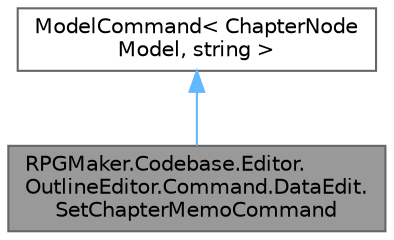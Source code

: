 digraph "RPGMaker.Codebase.Editor.OutlineEditor.Command.DataEdit.SetChapterMemoCommand"
{
 // LATEX_PDF_SIZE
  bgcolor="transparent";
  edge [fontname=Helvetica,fontsize=10,labelfontname=Helvetica,labelfontsize=10];
  node [fontname=Helvetica,fontsize=10,shape=box,height=0.2,width=0.4];
  Node1 [id="Node000001",label="RPGMaker.Codebase.Editor.\lOutlineEditor.Command.DataEdit.\lSetChapterMemoCommand",height=0.2,width=0.4,color="gray40", fillcolor="grey60", style="filled", fontcolor="black",tooltip="😁 章メモ命令設定"];
  Node2 -> Node1 [id="edge1_Node000001_Node000002",dir="back",color="steelblue1",style="solid",tooltip=" "];
  Node2 [id="Node000002",label="ModelCommand\< ChapterNode\lModel, string \>",height=0.2,width=0.4,color="gray40", fillcolor="white", style="filled",tooltip=" "];
}
